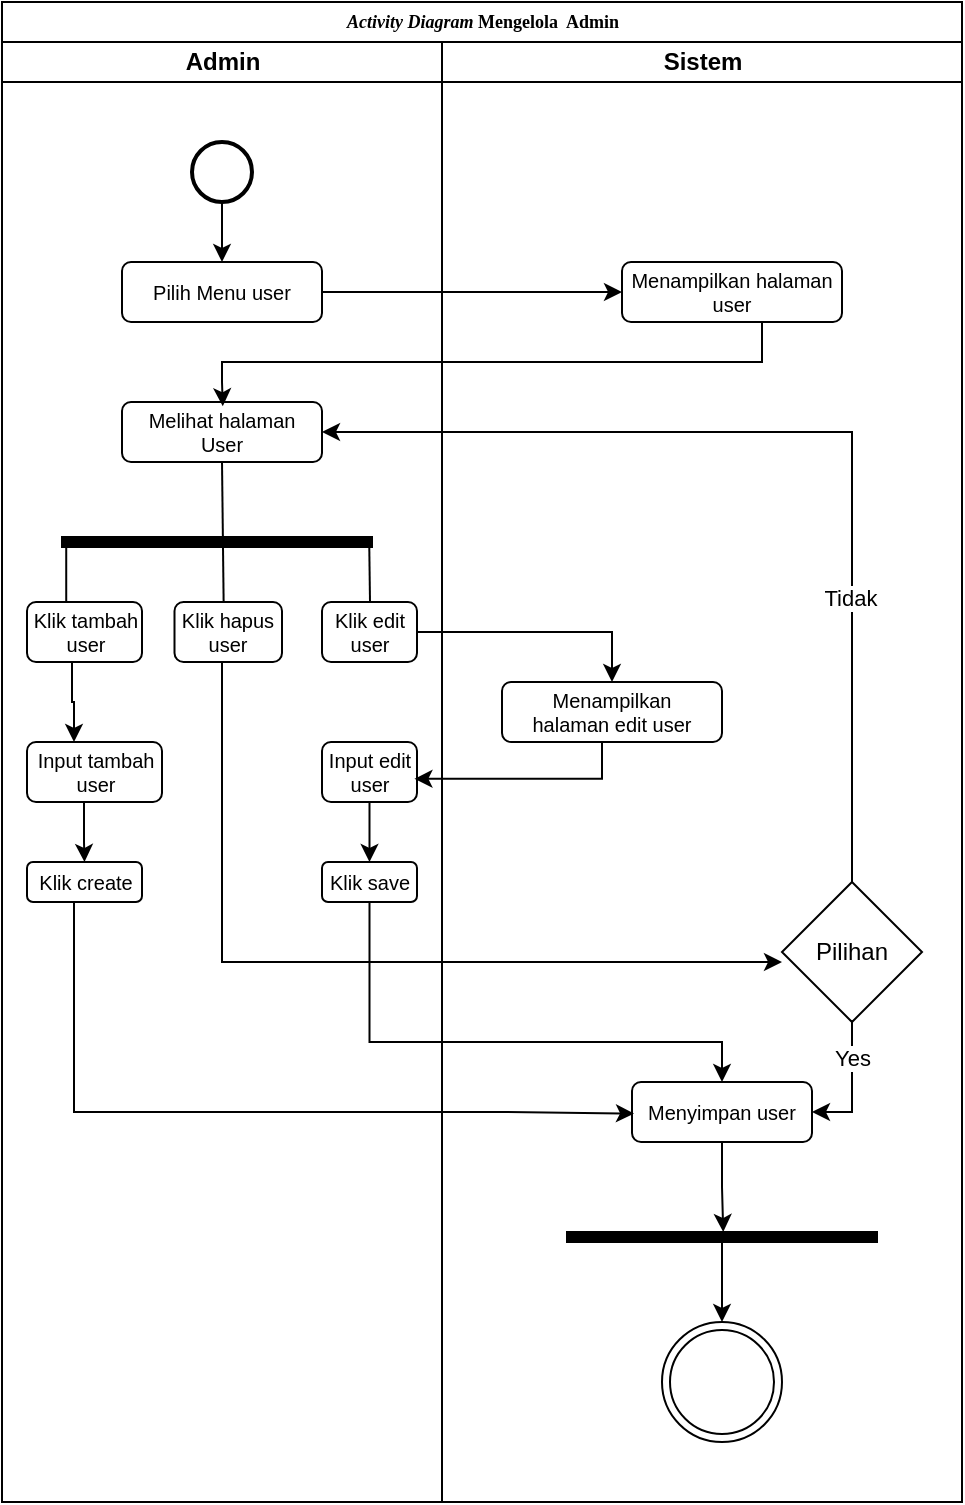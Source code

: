 <mxfile version="24.8.4">
  <diagram name="Page-1" id="74e2e168-ea6b-b213-b513-2b3c1d86103e">
    <mxGraphModel dx="880" dy="450" grid="1" gridSize="10" guides="1" tooltips="1" connect="1" arrows="1" fold="1" page="1" pageScale="1" pageWidth="1100" pageHeight="850" background="none" math="0" shadow="0">
      <root>
        <mxCell id="0" />
        <mxCell id="1" parent="0" />
        <mxCell id="tzNbkEb7s-4a03CU0OmQ-1" value="&lt;font style=&quot;font-size: 9px;&quot;&gt;&lt;b style=&quot;mso-bidi-font-weight:normal&quot;&gt;&lt;i style=&quot;mso-bidi-font-style:normal&quot;&gt;&lt;span style=&quot;font-family: &amp;quot;Times New Roman&amp;quot;, serif;&quot;&gt;Activity Diagram &lt;/span&gt;&lt;/i&gt;&lt;span style=&quot;line-height: 150%; font-family: &amp;quot;Times New Roman&amp;quot;, serif;&quot;&gt;Mengelola&amp;nbsp; Admin&lt;/span&gt;&lt;/b&gt;&lt;/font&gt;" style="swimlane;html=1;childLayout=stackLayout;startSize=20;rounded=0;shadow=0;labelBackgroundColor=none;strokeWidth=1;fontFamily=Verdana;fontSize=8;align=center;" vertex="1" parent="1">
          <mxGeometry x="40" y="40" width="480" height="750" as="geometry" />
        </mxCell>
        <mxCell id="tzNbkEb7s-4a03CU0OmQ-2" value="Admin" style="swimlane;html=1;startSize=20;" vertex="1" parent="tzNbkEb7s-4a03CU0OmQ-1">
          <mxGeometry y="20" width="220" height="730" as="geometry" />
        </mxCell>
        <mxCell id="tzNbkEb7s-4a03CU0OmQ-3" style="edgeStyle=orthogonalEdgeStyle;rounded=0;orthogonalLoop=1;jettySize=auto;html=1;entryX=0.5;entryY=0;entryDx=0;entryDy=0;" edge="1" parent="tzNbkEb7s-4a03CU0OmQ-2" source="tzNbkEb7s-4a03CU0OmQ-4" target="tzNbkEb7s-4a03CU0OmQ-5">
          <mxGeometry relative="1" as="geometry" />
        </mxCell>
        <mxCell id="tzNbkEb7s-4a03CU0OmQ-4" value="" style="strokeWidth=2;html=1;shape=mxgraph.flowchart.start_2;whiteSpace=wrap;" vertex="1" parent="tzNbkEb7s-4a03CU0OmQ-2">
          <mxGeometry x="95" y="50" width="30" height="30" as="geometry" />
        </mxCell>
        <mxCell id="tzNbkEb7s-4a03CU0OmQ-5" value="&lt;font style=&quot;font-size: 10px;&quot;&gt;Pilih Menu user&lt;/font&gt;" style="rounded=1;whiteSpace=wrap;html=1;fontSize=10;" vertex="1" parent="tzNbkEb7s-4a03CU0OmQ-2">
          <mxGeometry x="60" y="110" width="100" height="30" as="geometry" />
        </mxCell>
        <mxCell id="tzNbkEb7s-4a03CU0OmQ-6" value="&lt;div style=&quot;font-size: 10px;&quot;&gt;&lt;font style=&quot;font-size: 10px;&quot;&gt;Melihat halaman&lt;/font&gt;&lt;/div&gt;&lt;div style=&quot;font-size: 10px;&quot;&gt;&lt;font style=&quot;font-size: 10px;&quot;&gt;User&lt;/font&gt;&lt;/div&gt;" style="rounded=1;whiteSpace=wrap;html=1;fontSize=10;" vertex="1" parent="tzNbkEb7s-4a03CU0OmQ-2">
          <mxGeometry x="60" y="180" width="100" height="30" as="geometry" />
        </mxCell>
        <mxCell id="tzNbkEb7s-4a03CU0OmQ-7" value="" style="html=1;points=[];perimeter=orthogonalPerimeter;fillColor=strokeColor;rotation=90;" vertex="1" parent="tzNbkEb7s-4a03CU0OmQ-2">
          <mxGeometry x="105" y="172.5" width="5" height="155" as="geometry" />
        </mxCell>
        <mxCell id="tzNbkEb7s-4a03CU0OmQ-8" style="edgeStyle=orthogonalEdgeStyle;rounded=0;orthogonalLoop=1;jettySize=auto;html=1;" edge="1" parent="tzNbkEb7s-4a03CU0OmQ-2" source="tzNbkEb7s-4a03CU0OmQ-9" target="tzNbkEb7s-4a03CU0OmQ-13">
          <mxGeometry relative="1" as="geometry">
            <Array as="points">
              <mxPoint x="35" y="330" />
              <mxPoint x="36" y="330" />
            </Array>
          </mxGeometry>
        </mxCell>
        <mxCell id="tzNbkEb7s-4a03CU0OmQ-9" value="&lt;div style=&quot;font-size: 10px;&quot;&gt;&lt;font style=&quot;font-size: 10px;&quot;&gt;Klik tambah&lt;/font&gt;&lt;/div&gt;&lt;div style=&quot;font-size: 10px;&quot;&gt;user&lt;font style=&quot;font-size: 10px;&quot;&gt;&lt;br style=&quot;font-size: 10px;&quot;&gt;&lt;/font&gt;&lt;/div&gt;" style="rounded=1;whiteSpace=wrap;html=1;fontSize=10;" vertex="1" parent="tzNbkEb7s-4a03CU0OmQ-2">
          <mxGeometry x="12.5" y="280" width="57.5" height="30" as="geometry" />
        </mxCell>
        <mxCell id="tzNbkEb7s-4a03CU0OmQ-10" value="&lt;div style=&quot;font-size: 10px;&quot;&gt;&lt;font style=&quot;font-size: 10px;&quot;&gt;Klik hapus&lt;/font&gt;&lt;/div&gt;&lt;div style=&quot;font-size: 10px;&quot;&gt;&lt;font style=&quot;font-size: 10px;&quot;&gt;user&lt;br style=&quot;font-size: 10px;&quot;&gt;&lt;/font&gt;&lt;/div&gt;" style="rounded=1;whiteSpace=wrap;html=1;fontSize=10;" vertex="1" parent="tzNbkEb7s-4a03CU0OmQ-2">
          <mxGeometry x="86.25" y="280" width="53.75" height="30" as="geometry" />
        </mxCell>
        <mxCell id="tzNbkEb7s-4a03CU0OmQ-11" value="&lt;div style=&quot;font-size: 10px;&quot;&gt;&lt;font style=&quot;font-size: 10px;&quot;&gt;Klik edit&lt;/font&gt;&lt;/div&gt;&lt;div style=&quot;font-size: 10px;&quot;&gt;user&lt;font style=&quot;font-size: 10px;&quot;&gt;&lt;br style=&quot;font-size: 10px;&quot;&gt;&lt;/font&gt;&lt;/div&gt;" style="rounded=1;whiteSpace=wrap;html=1;fontSize=10;" vertex="1" parent="tzNbkEb7s-4a03CU0OmQ-2">
          <mxGeometry x="160" y="280" width="47.5" height="30" as="geometry" />
        </mxCell>
        <mxCell id="tzNbkEb7s-4a03CU0OmQ-12" style="edgeStyle=orthogonalEdgeStyle;rounded=0;orthogonalLoop=1;jettySize=auto;html=1;entryX=0.5;entryY=0;entryDx=0;entryDy=0;" edge="1" parent="tzNbkEb7s-4a03CU0OmQ-2" source="tzNbkEb7s-4a03CU0OmQ-13" target="tzNbkEb7s-4a03CU0OmQ-19">
          <mxGeometry relative="1" as="geometry">
            <Array as="points">
              <mxPoint x="41" y="400" />
              <mxPoint x="41" y="400" />
            </Array>
          </mxGeometry>
        </mxCell>
        <mxCell id="tzNbkEb7s-4a03CU0OmQ-13" value="&lt;div style=&quot;font-size: 10px;&quot;&gt;&lt;font style=&quot;font-size: 10px;&quot;&gt;Input tambah&lt;/font&gt;&lt;/div&gt;&lt;div style=&quot;font-size: 10px;&quot;&gt;&lt;font style=&quot;font-size: 10px;&quot;&gt;user&lt;br style=&quot;font-size: 10px;&quot;&gt;&lt;/font&gt;&lt;/div&gt;" style="rounded=1;whiteSpace=wrap;html=1;fontSize=10;" vertex="1" parent="tzNbkEb7s-4a03CU0OmQ-2">
          <mxGeometry x="12.5" y="350" width="67.5" height="30" as="geometry" />
        </mxCell>
        <mxCell id="tzNbkEb7s-4a03CU0OmQ-14" style="edgeStyle=orthogonalEdgeStyle;rounded=0;orthogonalLoop=1;jettySize=auto;html=1;entryX=0.5;entryY=0;entryDx=0;entryDy=0;fontSize=10;" edge="1" parent="tzNbkEb7s-4a03CU0OmQ-2" source="tzNbkEb7s-4a03CU0OmQ-15" target="tzNbkEb7s-4a03CU0OmQ-20">
          <mxGeometry relative="1" as="geometry" />
        </mxCell>
        <mxCell id="tzNbkEb7s-4a03CU0OmQ-15" value="&lt;div style=&quot;font-size: 10px;&quot;&gt;&lt;font style=&quot;font-size: 10px;&quot;&gt;Input edit&lt;/font&gt;&lt;/div&gt;&lt;div style=&quot;font-size: 10px;&quot;&gt;user&lt;font style=&quot;font-size: 10px;&quot;&gt;&lt;br style=&quot;font-size: 10px;&quot;&gt;&lt;/font&gt;&lt;/div&gt;" style="rounded=1;whiteSpace=wrap;html=1;fontSize=10;" vertex="1" parent="tzNbkEb7s-4a03CU0OmQ-2">
          <mxGeometry x="160" y="350" width="47.5" height="30" as="geometry" />
        </mxCell>
        <mxCell id="tzNbkEb7s-4a03CU0OmQ-16" value="" style="endArrow=none;html=1;rounded=0;entryX=0.5;entryY=1;entryDx=0;entryDy=0;exitX=0.457;exitY=-0.016;exitDx=0;exitDy=0;exitPerimeter=0;" edge="1" parent="tzNbkEb7s-4a03CU0OmQ-2" source="tzNbkEb7s-4a03CU0OmQ-10" target="tzNbkEb7s-4a03CU0OmQ-6">
          <mxGeometry width="50" height="50" relative="1" as="geometry">
            <mxPoint x="110" y="270" as="sourcePoint" />
            <mxPoint x="170" y="220" as="targetPoint" />
          </mxGeometry>
        </mxCell>
        <mxCell id="tzNbkEb7s-4a03CU0OmQ-17" value="" style="endArrow=none;html=1;rounded=0;" edge="1" parent="tzNbkEb7s-4a03CU0OmQ-2">
          <mxGeometry width="50" height="50" relative="1" as="geometry">
            <mxPoint x="184" y="280" as="sourcePoint" />
            <mxPoint x="183.61" y="250" as="targetPoint" />
          </mxGeometry>
        </mxCell>
        <mxCell id="tzNbkEb7s-4a03CU0OmQ-18" value="" style="endArrow=none;html=1;rounded=0;" edge="1" parent="tzNbkEb7s-4a03CU0OmQ-2">
          <mxGeometry width="50" height="50" relative="1" as="geometry">
            <mxPoint x="32.11" y="280" as="sourcePoint" />
            <mxPoint x="32.11" y="250" as="targetPoint" />
          </mxGeometry>
        </mxCell>
        <mxCell id="tzNbkEb7s-4a03CU0OmQ-19" value="Klik create" style="rounded=1;whiteSpace=wrap;html=1;fontSize=10;" vertex="1" parent="tzNbkEb7s-4a03CU0OmQ-2">
          <mxGeometry x="12.5" y="410" width="57.5" height="20" as="geometry" />
        </mxCell>
        <mxCell id="tzNbkEb7s-4a03CU0OmQ-20" value="Klik save" style="rounded=1;whiteSpace=wrap;html=1;fontSize=10;" vertex="1" parent="tzNbkEb7s-4a03CU0OmQ-2">
          <mxGeometry x="160" y="410" width="47.5" height="20" as="geometry" />
        </mxCell>
        <mxCell id="tzNbkEb7s-4a03CU0OmQ-21" value="Sistem" style="swimlane;html=1;startSize=20;" vertex="1" parent="tzNbkEb7s-4a03CU0OmQ-1">
          <mxGeometry x="220" y="20" width="260" height="730" as="geometry" />
        </mxCell>
        <mxCell id="tzNbkEb7s-4a03CU0OmQ-22" value="&lt;font style=&quot;font-size: 10px;&quot;&gt;Menampilkan halaman user&lt;/font&gt;" style="rounded=1;whiteSpace=wrap;html=1;fontSize=10;" vertex="1" parent="tzNbkEb7s-4a03CU0OmQ-21">
          <mxGeometry x="90" y="110" width="110" height="30" as="geometry" />
        </mxCell>
        <mxCell id="tzNbkEb7s-4a03CU0OmQ-23" style="edgeStyle=orthogonalEdgeStyle;rounded=0;orthogonalLoop=1;jettySize=auto;html=1;entryX=0.5;entryY=0;entryDx=0;entryDy=0;" edge="1" parent="tzNbkEb7s-4a03CU0OmQ-21" source="tzNbkEb7s-4a03CU0OmQ-24" target="tzNbkEb7s-4a03CU0OmQ-31">
          <mxGeometry relative="1" as="geometry" />
        </mxCell>
        <mxCell id="tzNbkEb7s-4a03CU0OmQ-24" value="" style="html=1;points=[];perimeter=orthogonalPerimeter;fillColor=strokeColor;rotation=90;" vertex="1" parent="tzNbkEb7s-4a03CU0OmQ-21">
          <mxGeometry x="137.5" y="520" width="5" height="155" as="geometry" />
        </mxCell>
        <mxCell id="tzNbkEb7s-4a03CU0OmQ-25" value="&lt;font style=&quot;font-size: 10px;&quot;&gt;Menyimpan user&lt;/font&gt;" style="rounded=1;whiteSpace=wrap;html=1;fontSize=10;" vertex="1" parent="tzNbkEb7s-4a03CU0OmQ-21">
          <mxGeometry x="95" y="520" width="90" height="30" as="geometry" />
        </mxCell>
        <mxCell id="tzNbkEb7s-4a03CU0OmQ-26" value="&lt;div style=&quot;font-size: 10px;&quot;&gt;Menampilkan&lt;/div&gt;&lt;div style=&quot;font-size: 10px;&quot;&gt;halaman edit user&lt;br style=&quot;font-size: 10px;&quot;&gt;&lt;/div&gt;" style="rounded=1;whiteSpace=wrap;html=1;fontSize=10;" vertex="1" parent="tzNbkEb7s-4a03CU0OmQ-21">
          <mxGeometry x="30" y="320" width="110" height="30" as="geometry" />
        </mxCell>
        <mxCell id="tzNbkEb7s-4a03CU0OmQ-27" style="edgeStyle=orthogonalEdgeStyle;rounded=0;orthogonalLoop=1;jettySize=auto;html=1;entryX=1;entryY=0.5;entryDx=0;entryDy=0;" edge="1" parent="tzNbkEb7s-4a03CU0OmQ-21" source="tzNbkEb7s-4a03CU0OmQ-29" target="tzNbkEb7s-4a03CU0OmQ-25">
          <mxGeometry relative="1" as="geometry" />
        </mxCell>
        <mxCell id="tzNbkEb7s-4a03CU0OmQ-28" value="Yes" style="edgeLabel;html=1;align=center;verticalAlign=middle;resizable=0;points=[];" vertex="1" connectable="0" parent="tzNbkEb7s-4a03CU0OmQ-27">
          <mxGeometry x="-0.446" relative="1" as="geometry">
            <mxPoint as="offset" />
          </mxGeometry>
        </mxCell>
        <mxCell id="tzNbkEb7s-4a03CU0OmQ-29" value="Pilihan" style="rhombus;whiteSpace=wrap;html=1;" vertex="1" parent="tzNbkEb7s-4a03CU0OmQ-21">
          <mxGeometry x="170" y="420" width="70" height="70" as="geometry" />
        </mxCell>
        <mxCell id="tzNbkEb7s-4a03CU0OmQ-30" style="edgeStyle=orthogonalEdgeStyle;rounded=0;orthogonalLoop=1;jettySize=auto;html=1;entryX=0;entryY=0.496;entryDx=0;entryDy=0;entryPerimeter=0;" edge="1" parent="tzNbkEb7s-4a03CU0OmQ-21" source="tzNbkEb7s-4a03CU0OmQ-25" target="tzNbkEb7s-4a03CU0OmQ-24">
          <mxGeometry relative="1" as="geometry" />
        </mxCell>
        <mxCell id="tzNbkEb7s-4a03CU0OmQ-31" value="" style="ellipse;shape=doubleEllipse;html=1;dashed=0;whiteSpace=wrap;aspect=fixed;" vertex="1" parent="tzNbkEb7s-4a03CU0OmQ-21">
          <mxGeometry x="110" y="640" width="60" height="60" as="geometry" />
        </mxCell>
        <mxCell id="tzNbkEb7s-4a03CU0OmQ-32" style="edgeStyle=orthogonalEdgeStyle;rounded=0;orthogonalLoop=1;jettySize=auto;html=1;entryX=0;entryY=0.5;entryDx=0;entryDy=0;" edge="1" parent="tzNbkEb7s-4a03CU0OmQ-1" source="tzNbkEb7s-4a03CU0OmQ-5" target="tzNbkEb7s-4a03CU0OmQ-22">
          <mxGeometry relative="1" as="geometry" />
        </mxCell>
        <mxCell id="tzNbkEb7s-4a03CU0OmQ-33" style="edgeStyle=orthogonalEdgeStyle;rounded=0;orthogonalLoop=1;jettySize=auto;html=1;entryX=0.504;entryY=0.071;entryDx=0;entryDy=0;entryPerimeter=0;" edge="1" parent="tzNbkEb7s-4a03CU0OmQ-1" source="tzNbkEb7s-4a03CU0OmQ-22" target="tzNbkEb7s-4a03CU0OmQ-6">
          <mxGeometry relative="1" as="geometry">
            <Array as="points">
              <mxPoint x="380" y="180" />
              <mxPoint x="110" y="180" />
              <mxPoint x="110" y="190" />
              <mxPoint x="110" y="190" />
            </Array>
          </mxGeometry>
        </mxCell>
        <mxCell id="tzNbkEb7s-4a03CU0OmQ-34" style="edgeStyle=orthogonalEdgeStyle;rounded=0;orthogonalLoop=1;jettySize=auto;html=1;entryX=0.011;entryY=0.526;entryDx=0;entryDy=0;entryPerimeter=0;" edge="1" parent="tzNbkEb7s-4a03CU0OmQ-1" source="tzNbkEb7s-4a03CU0OmQ-19" target="tzNbkEb7s-4a03CU0OmQ-25">
          <mxGeometry relative="1" as="geometry">
            <Array as="points">
              <mxPoint x="36" y="555" />
              <mxPoint x="250" y="555" />
            </Array>
          </mxGeometry>
        </mxCell>
        <mxCell id="tzNbkEb7s-4a03CU0OmQ-35" style="edgeStyle=orthogonalEdgeStyle;rounded=0;orthogonalLoop=1;jettySize=auto;html=1;entryX=0.5;entryY=0;entryDx=0;entryDy=0;" edge="1" parent="tzNbkEb7s-4a03CU0OmQ-1" source="tzNbkEb7s-4a03CU0OmQ-11" target="tzNbkEb7s-4a03CU0OmQ-26">
          <mxGeometry relative="1" as="geometry">
            <mxPoint x="380" y="315" as="targetPoint" />
          </mxGeometry>
        </mxCell>
        <mxCell id="tzNbkEb7s-4a03CU0OmQ-36" style="edgeStyle=orthogonalEdgeStyle;rounded=0;orthogonalLoop=1;jettySize=auto;html=1;entryX=0.973;entryY=0.613;entryDx=0;entryDy=0;entryPerimeter=0;" edge="1" parent="tzNbkEb7s-4a03CU0OmQ-1" source="tzNbkEb7s-4a03CU0OmQ-26" target="tzNbkEb7s-4a03CU0OmQ-15">
          <mxGeometry relative="1" as="geometry">
            <Array as="points">
              <mxPoint x="300" y="388" />
            </Array>
          </mxGeometry>
        </mxCell>
        <mxCell id="tzNbkEb7s-4a03CU0OmQ-37" style="edgeStyle=orthogonalEdgeStyle;rounded=0;orthogonalLoop=1;jettySize=auto;html=1;entryX=0.5;entryY=0;entryDx=0;entryDy=0;" edge="1" parent="tzNbkEb7s-4a03CU0OmQ-1" source="tzNbkEb7s-4a03CU0OmQ-20" target="tzNbkEb7s-4a03CU0OmQ-25">
          <mxGeometry relative="1" as="geometry">
            <Array as="points">
              <mxPoint x="184" y="520" />
              <mxPoint x="360" y="520" />
            </Array>
          </mxGeometry>
        </mxCell>
        <mxCell id="tzNbkEb7s-4a03CU0OmQ-38" style="edgeStyle=orthogonalEdgeStyle;rounded=0;orthogonalLoop=1;jettySize=auto;html=1;" edge="1" parent="tzNbkEb7s-4a03CU0OmQ-1" source="tzNbkEb7s-4a03CU0OmQ-10">
          <mxGeometry relative="1" as="geometry">
            <mxPoint x="390" y="480" as="targetPoint" />
            <Array as="points">
              <mxPoint x="110" y="480" />
            </Array>
          </mxGeometry>
        </mxCell>
        <mxCell id="tzNbkEb7s-4a03CU0OmQ-39" style="edgeStyle=orthogonalEdgeStyle;rounded=0;orthogonalLoop=1;jettySize=auto;html=1;entryX=1;entryY=0.5;entryDx=0;entryDy=0;" edge="1" parent="tzNbkEb7s-4a03CU0OmQ-1" source="tzNbkEb7s-4a03CU0OmQ-29" target="tzNbkEb7s-4a03CU0OmQ-6">
          <mxGeometry relative="1" as="geometry">
            <Array as="points">
              <mxPoint x="425" y="215" />
            </Array>
          </mxGeometry>
        </mxCell>
        <mxCell id="tzNbkEb7s-4a03CU0OmQ-40" value="Tidak" style="edgeLabel;html=1;align=center;verticalAlign=middle;resizable=0;points=[];" vertex="1" connectable="0" parent="tzNbkEb7s-4a03CU0OmQ-39">
          <mxGeometry x="-0.421" y="1" relative="1" as="geometry">
            <mxPoint as="offset" />
          </mxGeometry>
        </mxCell>
      </root>
    </mxGraphModel>
  </diagram>
</mxfile>
